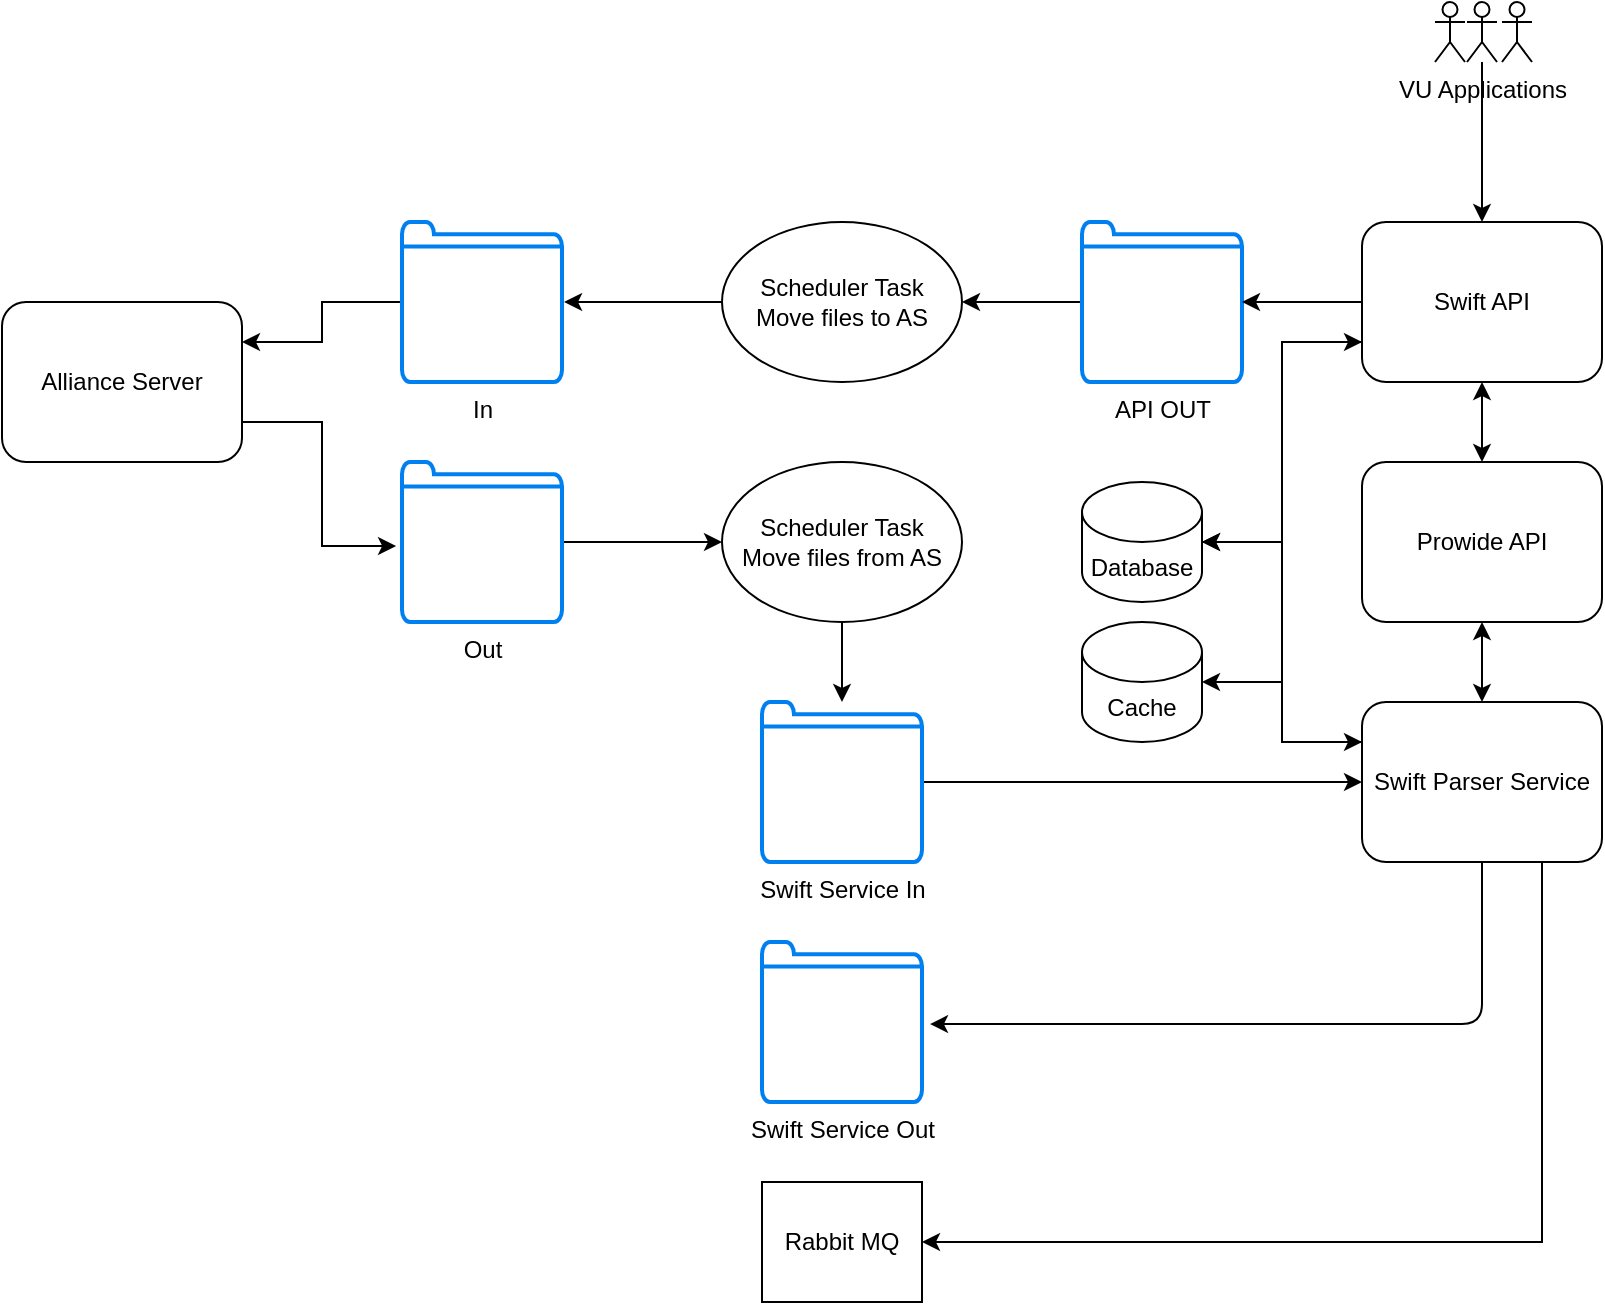 <mxfile version="14.9.0" type="github">
  <diagram id="29V-rOdbH5AkuUscbAbq" name="Page-1">
    <mxGraphModel dx="1108" dy="482" grid="1" gridSize="10" guides="1" tooltips="1" connect="1" arrows="1" fold="1" page="1" pageScale="1" pageWidth="850" pageHeight="1100" math="0" shadow="0">
      <root>
        <mxCell id="0" />
        <mxCell id="1" parent="0" />
        <mxCell id="X3BsbGbzQuRm4mscjhDT-8" style="edgeStyle=orthogonalEdgeStyle;rounded=0;orthogonalLoop=1;jettySize=auto;html=1;exitX=1;exitY=0.75;exitDx=0;exitDy=0;entryX=-0.037;entryY=0.525;entryDx=0;entryDy=0;entryPerimeter=0;" parent="1" source="X3BsbGbzQuRm4mscjhDT-1" target="X3BsbGbzQuRm4mscjhDT-3" edge="1">
          <mxGeometry relative="1" as="geometry" />
        </mxCell>
        <mxCell id="X3BsbGbzQuRm4mscjhDT-1" value="Alliance Server" style="rounded=1;whiteSpace=wrap;html=1;" parent="1" vertex="1">
          <mxGeometry x="40" y="160" width="120" height="80" as="geometry" />
        </mxCell>
        <mxCell id="X3BsbGbzQuRm4mscjhDT-9" style="edgeStyle=orthogonalEdgeStyle;rounded=0;orthogonalLoop=1;jettySize=auto;html=1;entryX=1;entryY=0.25;entryDx=0;entryDy=0;" parent="1" source="X3BsbGbzQuRm4mscjhDT-2" target="X3BsbGbzQuRm4mscjhDT-1" edge="1">
          <mxGeometry relative="1" as="geometry" />
        </mxCell>
        <mxCell id="X3BsbGbzQuRm4mscjhDT-2" value="In" style="html=1;verticalLabelPosition=bottom;align=center;labelBackgroundColor=#ffffff;verticalAlign=top;strokeWidth=2;strokeColor=#0080F0;shadow=0;dashed=0;shape=mxgraph.ios7.icons.folder;" parent="1" vertex="1">
          <mxGeometry x="240" y="120" width="80" height="80" as="geometry" />
        </mxCell>
        <mxCell id="X3BsbGbzQuRm4mscjhDT-22" style="edgeStyle=orthogonalEdgeStyle;rounded=0;orthogonalLoop=1;jettySize=auto;html=1;entryX=0;entryY=0.5;entryDx=0;entryDy=0;" parent="1" source="X3BsbGbzQuRm4mscjhDT-3" target="X3BsbGbzQuRm4mscjhDT-20" edge="1">
          <mxGeometry relative="1" as="geometry" />
        </mxCell>
        <mxCell id="X3BsbGbzQuRm4mscjhDT-3" value="Out" style="html=1;verticalLabelPosition=bottom;align=center;labelBackgroundColor=#ffffff;verticalAlign=top;strokeWidth=2;strokeColor=#0080F0;shadow=0;dashed=0;shape=mxgraph.ios7.icons.folder;" parent="1" vertex="1">
          <mxGeometry x="240" y="240" width="80" height="80" as="geometry" />
        </mxCell>
        <mxCell id="X3BsbGbzQuRm4mscjhDT-27" style="edgeStyle=orthogonalEdgeStyle;rounded=0;orthogonalLoop=1;jettySize=auto;html=1;entryX=1.013;entryY=0.5;entryDx=0;entryDy=0;entryPerimeter=0;" parent="1" source="X3BsbGbzQuRm4mscjhDT-10" target="X3BsbGbzQuRm4mscjhDT-2" edge="1">
          <mxGeometry relative="1" as="geometry" />
        </mxCell>
        <mxCell id="X3BsbGbzQuRm4mscjhDT-10" value="Scheduler Task&lt;br&gt;Move files to AS" style="ellipse;whiteSpace=wrap;html=1;" parent="1" vertex="1">
          <mxGeometry x="400" y="120" width="120" height="80" as="geometry" />
        </mxCell>
        <mxCell id="X3BsbGbzQuRm4mscjhDT-18" style="edgeStyle=orthogonalEdgeStyle;rounded=0;orthogonalLoop=1;jettySize=auto;html=1;entryX=1;entryY=0.5;entryDx=0;entryDy=0;" parent="1" source="X3BsbGbzQuRm4mscjhDT-11" target="X3BsbGbzQuRm4mscjhDT-10" edge="1">
          <mxGeometry relative="1" as="geometry" />
        </mxCell>
        <mxCell id="X3BsbGbzQuRm4mscjhDT-11" value="API OUT" style="html=1;verticalLabelPosition=bottom;align=center;labelBackgroundColor=#ffffff;verticalAlign=top;strokeWidth=2;strokeColor=#0080F0;shadow=0;dashed=0;shape=mxgraph.ios7.icons.folder;" parent="1" vertex="1">
          <mxGeometry x="580" y="120" width="80" height="80" as="geometry" />
        </mxCell>
        <mxCell id="X3BsbGbzQuRm4mscjhDT-34" style="edgeStyle=orthogonalEdgeStyle;rounded=0;orthogonalLoop=1;jettySize=auto;html=1;" parent="1" source="X3BsbGbzQuRm4mscjhDT-20" target="X3BsbGbzQuRm4mscjhDT-33" edge="1">
          <mxGeometry relative="1" as="geometry" />
        </mxCell>
        <mxCell id="X3BsbGbzQuRm4mscjhDT-20" value="Scheduler Task&lt;br&gt;Move files from AS" style="ellipse;whiteSpace=wrap;html=1;" parent="1" vertex="1">
          <mxGeometry x="400" y="240" width="120" height="80" as="geometry" />
        </mxCell>
        <mxCell id="X3BsbGbzQuRm4mscjhDT-26" style="edgeStyle=orthogonalEdgeStyle;rounded=0;orthogonalLoop=1;jettySize=auto;html=1;" parent="1" source="X3BsbGbzQuRm4mscjhDT-23" target="X3BsbGbzQuRm4mscjhDT-11" edge="1">
          <mxGeometry relative="1" as="geometry" />
        </mxCell>
        <mxCell id="hra7DjXYcsLIB8FT0-sX-2" style="edgeStyle=orthogonalEdgeStyle;rounded=0;orthogonalLoop=1;jettySize=auto;html=1;exitX=0;exitY=0.75;exitDx=0;exitDy=0;entryX=1;entryY=0.5;entryDx=0;entryDy=0;entryPerimeter=0;" parent="1" source="X3BsbGbzQuRm4mscjhDT-23" target="hra7DjXYcsLIB8FT0-sX-1" edge="1">
          <mxGeometry relative="1" as="geometry" />
        </mxCell>
        <mxCell id="X3BsbGbzQuRm4mscjhDT-23" value="Swift API" style="rounded=1;whiteSpace=wrap;html=1;" parent="1" vertex="1">
          <mxGeometry x="720" y="120" width="120" height="80" as="geometry" />
        </mxCell>
        <mxCell id="X3BsbGbzQuRm4mscjhDT-28" value="Prowide API" style="rounded=1;whiteSpace=wrap;html=1;" parent="1" vertex="1">
          <mxGeometry x="720" y="240" width="120" height="80" as="geometry" />
        </mxCell>
        <mxCell id="X3BsbGbzQuRm4mscjhDT-30" value="" style="endArrow=classic;startArrow=classic;html=1;entryX=0.5;entryY=1;entryDx=0;entryDy=0;exitX=0.5;exitY=0;exitDx=0;exitDy=0;" parent="1" source="X3BsbGbzQuRm4mscjhDT-28" target="X3BsbGbzQuRm4mscjhDT-23" edge="1">
          <mxGeometry width="50" height="50" relative="1" as="geometry">
            <mxPoint x="500" y="170" as="sourcePoint" />
            <mxPoint x="550" y="120" as="targetPoint" />
          </mxGeometry>
        </mxCell>
        <mxCell id="X3BsbGbzQuRm4mscjhDT-32" style="edgeStyle=orthogonalEdgeStyle;rounded=0;orthogonalLoop=1;jettySize=auto;html=1;" parent="1" source="X3BsbGbzQuRm4mscjhDT-31" target="X3BsbGbzQuRm4mscjhDT-23" edge="1">
          <mxGeometry relative="1" as="geometry" />
        </mxCell>
        <mxCell id="X3BsbGbzQuRm4mscjhDT-31" value="VU Applications" style="shape=umlActor;verticalLabelPosition=bottom;verticalAlign=top;html=1;outlineConnect=0;" parent="1" vertex="1">
          <mxGeometry x="772.5" y="10" width="15" height="30" as="geometry" />
        </mxCell>
        <mxCell id="X3BsbGbzQuRm4mscjhDT-37" style="edgeStyle=orthogonalEdgeStyle;rounded=0;orthogonalLoop=1;jettySize=auto;html=1;entryX=0;entryY=0.5;entryDx=0;entryDy=0;" parent="1" source="X3BsbGbzQuRm4mscjhDT-33" target="X3BsbGbzQuRm4mscjhDT-35" edge="1">
          <mxGeometry relative="1" as="geometry" />
        </mxCell>
        <mxCell id="X3BsbGbzQuRm4mscjhDT-33" value="Swift Service In" style="html=1;verticalLabelPosition=bottom;align=center;labelBackgroundColor=#ffffff;verticalAlign=top;strokeWidth=2;strokeColor=#0080F0;shadow=0;dashed=0;shape=mxgraph.ios7.icons.folder;" parent="1" vertex="1">
          <mxGeometry x="420" y="360" width="80" height="80" as="geometry" />
        </mxCell>
        <mxCell id="X3BsbGbzQuRm4mscjhDT-47" style="edgeStyle=orthogonalEdgeStyle;rounded=0;orthogonalLoop=1;jettySize=auto;html=1;exitX=0.75;exitY=1;exitDx=0;exitDy=0;entryX=1;entryY=0.5;entryDx=0;entryDy=0;" parent="1" source="X3BsbGbzQuRm4mscjhDT-35" target="X3BsbGbzQuRm4mscjhDT-46" edge="1">
          <mxGeometry relative="1" as="geometry" />
        </mxCell>
        <mxCell id="hra7DjXYcsLIB8FT0-sX-6" style="edgeStyle=orthogonalEdgeStyle;rounded=0;orthogonalLoop=1;jettySize=auto;html=1;exitX=0;exitY=0.25;exitDx=0;exitDy=0;entryX=1;entryY=0.5;entryDx=0;entryDy=0;entryPerimeter=0;" parent="1" source="X3BsbGbzQuRm4mscjhDT-35" target="hra7DjXYcsLIB8FT0-sX-1" edge="1">
          <mxGeometry relative="1" as="geometry" />
        </mxCell>
        <mxCell id="hra7DjXYcsLIB8FT0-sX-8" style="edgeStyle=orthogonalEdgeStyle;rounded=0;orthogonalLoop=1;jettySize=auto;html=1;exitX=0;exitY=0.25;exitDx=0;exitDy=0;entryX=1;entryY=0.5;entryDx=0;entryDy=0;entryPerimeter=0;" parent="1" source="X3BsbGbzQuRm4mscjhDT-35" target="hra7DjXYcsLIB8FT0-sX-7" edge="1">
          <mxGeometry relative="1" as="geometry" />
        </mxCell>
        <mxCell id="X3BsbGbzQuRm4mscjhDT-35" value="Swift Parser Service" style="rounded=1;whiteSpace=wrap;html=1;" parent="1" vertex="1">
          <mxGeometry x="720" y="360" width="120" height="80" as="geometry" />
        </mxCell>
        <mxCell id="X3BsbGbzQuRm4mscjhDT-36" value="" style="endArrow=classic;startArrow=classic;html=1;entryX=0.5;entryY=1;entryDx=0;entryDy=0;exitX=0.5;exitY=0;exitDx=0;exitDy=0;" parent="1" source="X3BsbGbzQuRm4mscjhDT-35" target="X3BsbGbzQuRm4mscjhDT-28" edge="1">
          <mxGeometry width="50" height="50" relative="1" as="geometry">
            <mxPoint x="460" y="370" as="sourcePoint" />
            <mxPoint x="510" y="320" as="targetPoint" />
          </mxGeometry>
        </mxCell>
        <mxCell id="X3BsbGbzQuRm4mscjhDT-38" value="Swift Service Out" style="html=1;verticalLabelPosition=bottom;align=center;labelBackgroundColor=#ffffff;verticalAlign=top;strokeWidth=2;strokeColor=#0080F0;shadow=0;dashed=0;shape=mxgraph.ios7.icons.folder;" parent="1" vertex="1">
          <mxGeometry x="420" y="480" width="80" height="80" as="geometry" />
        </mxCell>
        <mxCell id="X3BsbGbzQuRm4mscjhDT-45" value="" style="endArrow=classic;html=1;exitX=0.5;exitY=1;exitDx=0;exitDy=0;entryX=1.05;entryY=0.513;entryDx=0;entryDy=0;entryPerimeter=0;" parent="1" source="X3BsbGbzQuRm4mscjhDT-35" target="X3BsbGbzQuRm4mscjhDT-38" edge="1">
          <mxGeometry width="50" height="50" relative="1" as="geometry">
            <mxPoint x="460" y="620" as="sourcePoint" />
            <mxPoint x="510" y="570" as="targetPoint" />
            <Array as="points">
              <mxPoint x="780" y="521" />
            </Array>
          </mxGeometry>
        </mxCell>
        <mxCell id="X3BsbGbzQuRm4mscjhDT-46" value="Rabbit MQ" style="rounded=0;whiteSpace=wrap;html=1;" parent="1" vertex="1">
          <mxGeometry x="420" y="600" width="80" height="60" as="geometry" />
        </mxCell>
        <mxCell id="X3BsbGbzQuRm4mscjhDT-51" value="" style="shape=umlActor;verticalLabelPosition=bottom;verticalAlign=top;html=1;outlineConnect=0;" parent="1" vertex="1">
          <mxGeometry x="790" y="10" width="15" height="30" as="geometry" />
        </mxCell>
        <mxCell id="X3BsbGbzQuRm4mscjhDT-52" value="" style="shape=umlActor;verticalLabelPosition=bottom;verticalAlign=top;html=1;outlineConnect=0;" parent="1" vertex="1">
          <mxGeometry x="756.5" y="10" width="15" height="30" as="geometry" />
        </mxCell>
        <mxCell id="hra7DjXYcsLIB8FT0-sX-3" style="edgeStyle=orthogonalEdgeStyle;rounded=0;orthogonalLoop=1;jettySize=auto;html=1;" parent="1" source="hra7DjXYcsLIB8FT0-sX-1" edge="1">
          <mxGeometry relative="1" as="geometry">
            <mxPoint x="720" y="180" as="targetPoint" />
            <Array as="points">
              <mxPoint x="680" y="280" />
              <mxPoint x="680" y="180" />
            </Array>
          </mxGeometry>
        </mxCell>
        <mxCell id="hra7DjXYcsLIB8FT0-sX-5" style="edgeStyle=orthogonalEdgeStyle;rounded=0;orthogonalLoop=1;jettySize=auto;html=1;entryX=0;entryY=0.25;entryDx=0;entryDy=0;" parent="1" source="hra7DjXYcsLIB8FT0-sX-1" target="X3BsbGbzQuRm4mscjhDT-35" edge="1">
          <mxGeometry relative="1" as="geometry" />
        </mxCell>
        <mxCell id="hra7DjXYcsLIB8FT0-sX-1" value="Database" style="shape=cylinder3;whiteSpace=wrap;html=1;boundedLbl=1;backgroundOutline=1;size=15;" parent="1" vertex="1">
          <mxGeometry x="580" y="250" width="60" height="60" as="geometry" />
        </mxCell>
        <mxCell id="hra7DjXYcsLIB8FT0-sX-7" value="Cache" style="shape=cylinder3;whiteSpace=wrap;html=1;boundedLbl=1;backgroundOutline=1;size=15;" parent="1" vertex="1">
          <mxGeometry x="580" y="320" width="60" height="60" as="geometry" />
        </mxCell>
      </root>
    </mxGraphModel>
  </diagram>
</mxfile>
